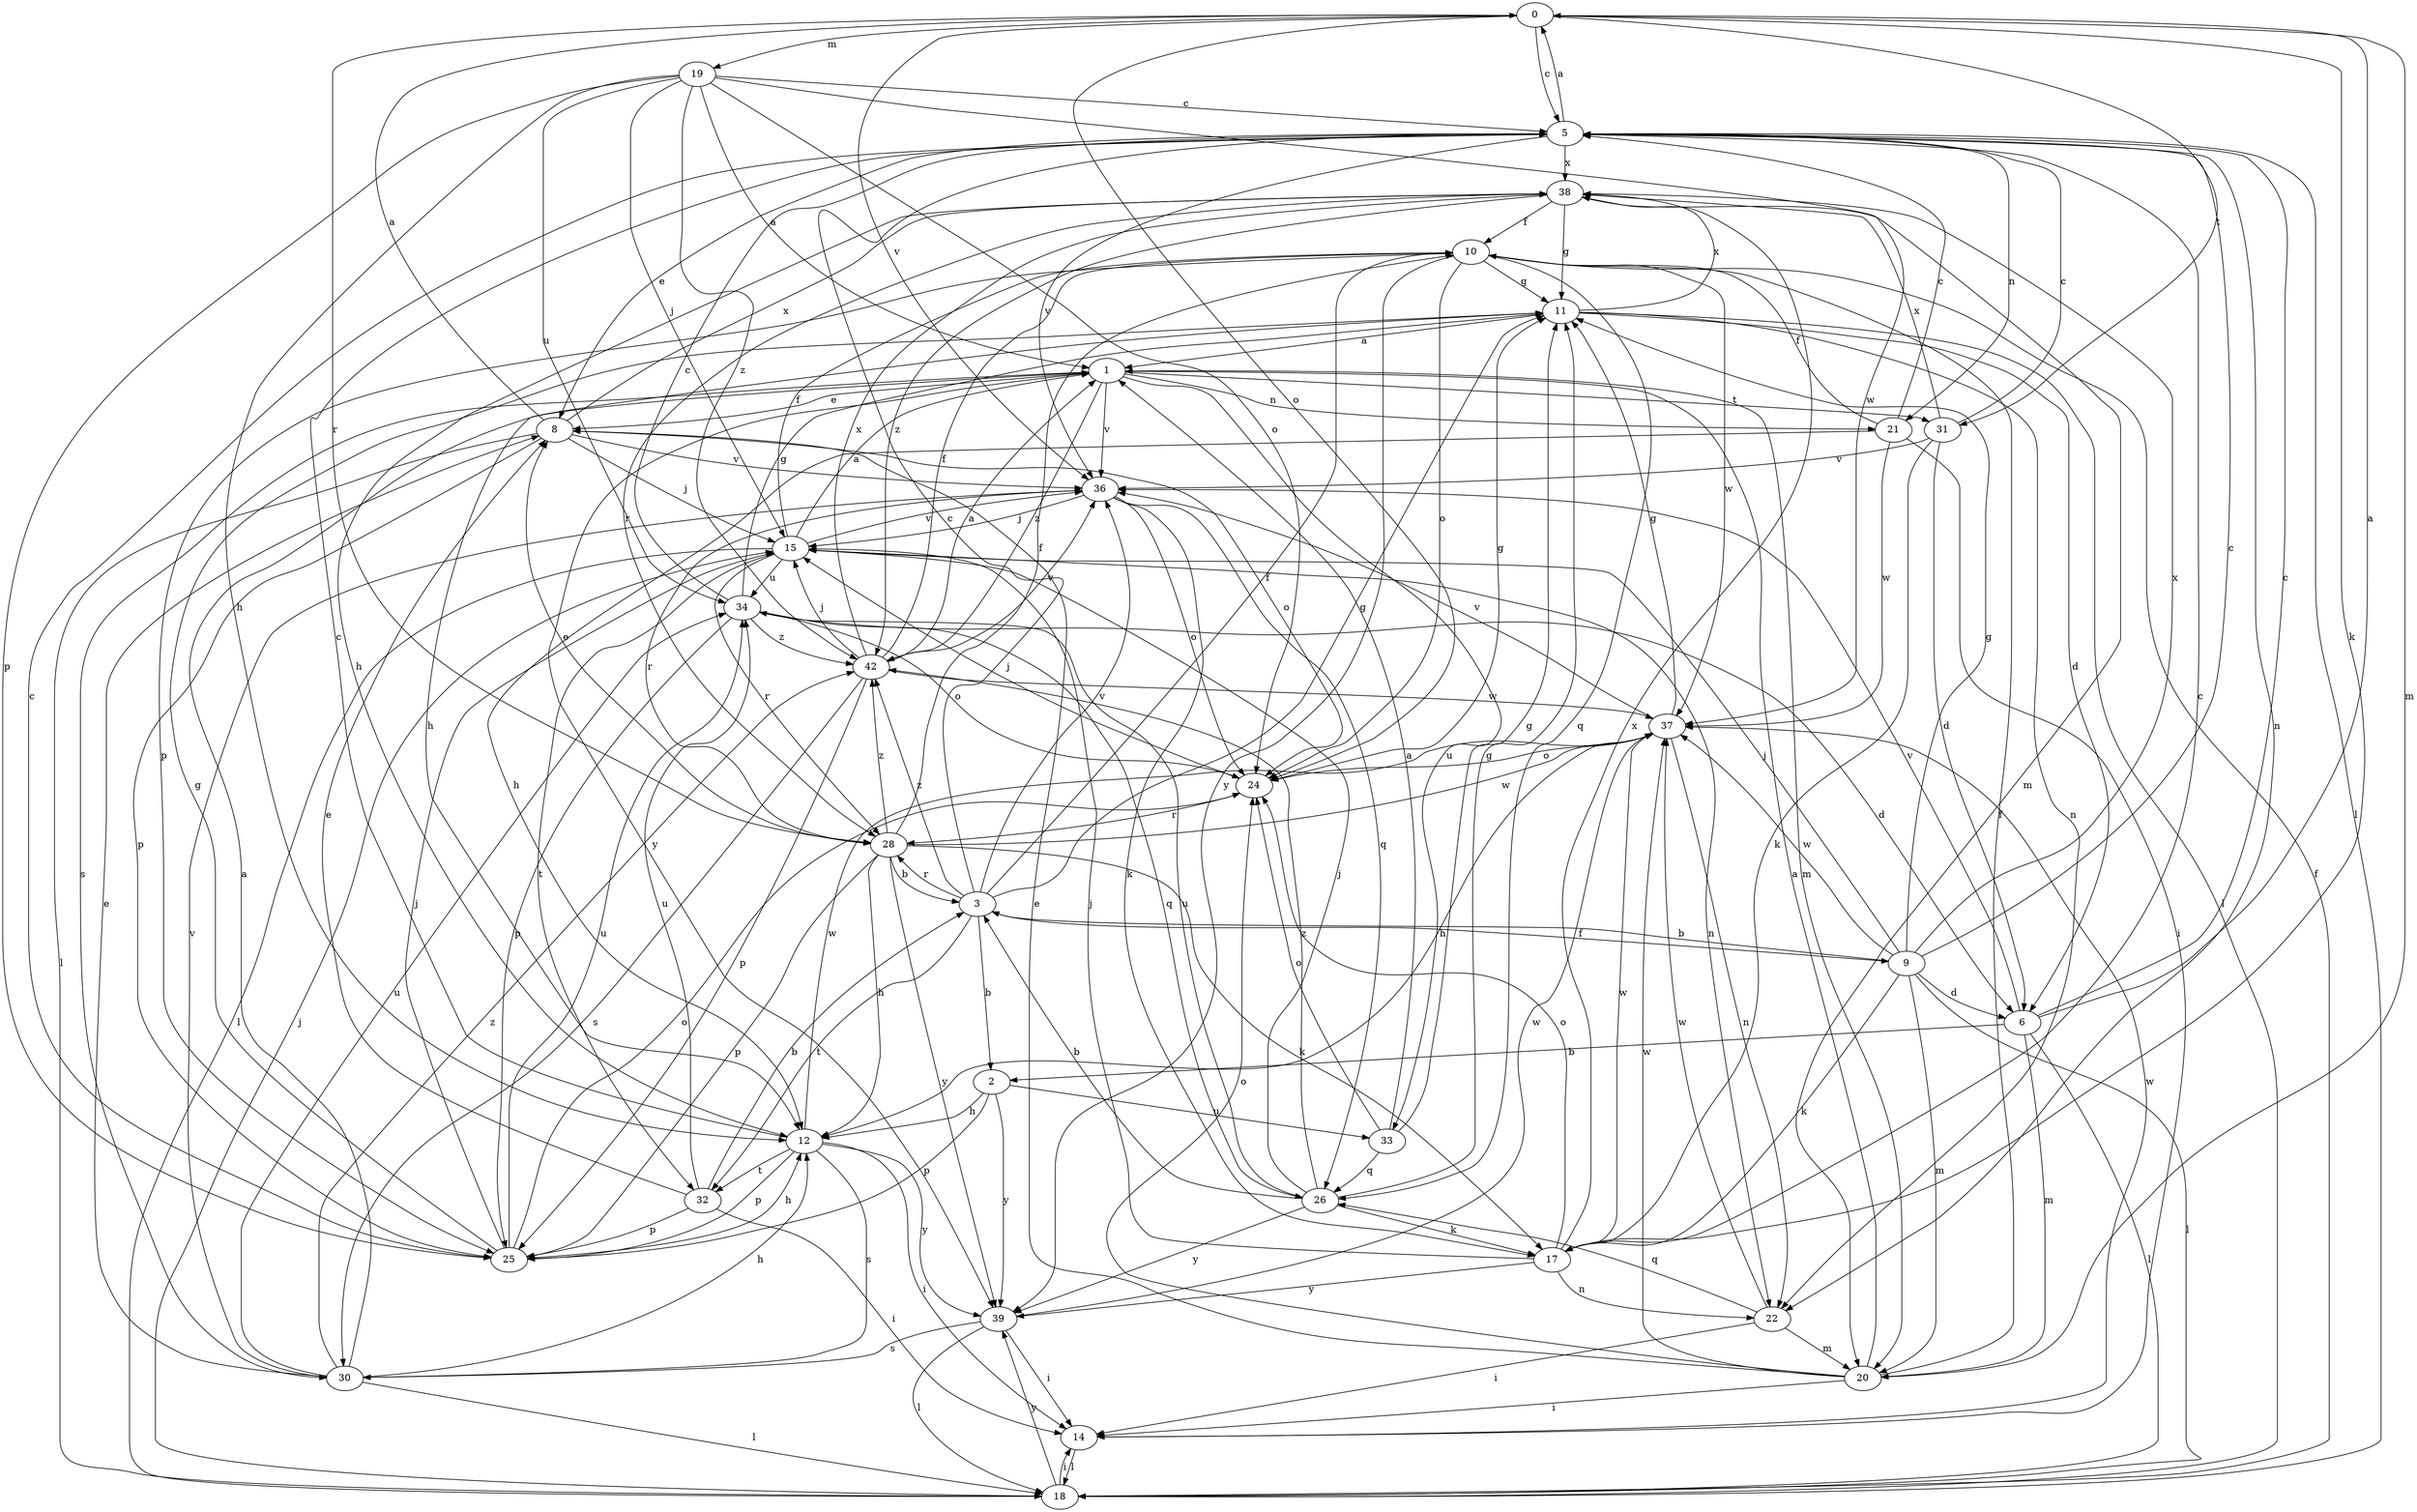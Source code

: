strict digraph  {
0;
1;
2;
3;
5;
6;
8;
9;
10;
11;
12;
14;
15;
17;
18;
19;
20;
21;
22;
24;
25;
26;
28;
30;
31;
32;
33;
34;
36;
37;
38;
39;
42;
0 -> 5  [label=c];
0 -> 17  [label=k];
0 -> 19  [label=m];
0 -> 20  [label=m];
0 -> 24  [label=o];
0 -> 28  [label=r];
0 -> 31  [label=t];
0 -> 36  [label=v];
1 -> 8  [label=e];
1 -> 20  [label=m];
1 -> 21  [label=n];
1 -> 30  [label=s];
1 -> 31  [label=t];
1 -> 33  [label=u];
1 -> 36  [label=v];
1 -> 39  [label=y];
1 -> 42  [label=z];
2 -> 12  [label=h];
2 -> 25  [label=p];
2 -> 33  [label=u];
2 -> 39  [label=y];
3 -> 2  [label=b];
3 -> 5  [label=c];
3 -> 9  [label=f];
3 -> 10  [label=f];
3 -> 11  [label=g];
3 -> 28  [label=r];
3 -> 32  [label=t];
3 -> 36  [label=v];
3 -> 42  [label=z];
5 -> 0  [label=a];
5 -> 8  [label=e];
5 -> 18  [label=l];
5 -> 21  [label=n];
5 -> 22  [label=n];
5 -> 36  [label=v];
5 -> 38  [label=x];
6 -> 0  [label=a];
6 -> 2  [label=b];
6 -> 5  [label=c];
6 -> 18  [label=l];
6 -> 20  [label=m];
6 -> 36  [label=v];
8 -> 0  [label=a];
8 -> 15  [label=j];
8 -> 18  [label=l];
8 -> 24  [label=o];
8 -> 25  [label=p];
8 -> 36  [label=v];
8 -> 38  [label=x];
9 -> 3  [label=b];
9 -> 5  [label=c];
9 -> 6  [label=d];
9 -> 11  [label=g];
9 -> 15  [label=j];
9 -> 17  [label=k];
9 -> 18  [label=l];
9 -> 20  [label=m];
9 -> 37  [label=w];
9 -> 38  [label=x];
10 -> 11  [label=g];
10 -> 24  [label=o];
10 -> 25  [label=p];
10 -> 26  [label=q];
10 -> 37  [label=w];
10 -> 39  [label=y];
11 -> 1  [label=a];
11 -> 6  [label=d];
11 -> 12  [label=h];
11 -> 18  [label=l];
11 -> 22  [label=n];
11 -> 38  [label=x];
12 -> 5  [label=c];
12 -> 14  [label=i];
12 -> 25  [label=p];
12 -> 30  [label=s];
12 -> 32  [label=t];
12 -> 37  [label=w];
12 -> 39  [label=y];
14 -> 18  [label=l];
14 -> 37  [label=w];
15 -> 1  [label=a];
15 -> 10  [label=f];
15 -> 18  [label=l];
15 -> 22  [label=n];
15 -> 28  [label=r];
15 -> 32  [label=t];
15 -> 34  [label=u];
15 -> 36  [label=v];
17 -> 5  [label=c];
17 -> 15  [label=j];
17 -> 22  [label=n];
17 -> 24  [label=o];
17 -> 37  [label=w];
17 -> 38  [label=x];
17 -> 39  [label=y];
18 -> 10  [label=f];
18 -> 14  [label=i];
18 -> 15  [label=j];
18 -> 39  [label=y];
19 -> 1  [label=a];
19 -> 5  [label=c];
19 -> 12  [label=h];
19 -> 15  [label=j];
19 -> 24  [label=o];
19 -> 25  [label=p];
19 -> 34  [label=u];
19 -> 37  [label=w];
19 -> 42  [label=z];
20 -> 1  [label=a];
20 -> 8  [label=e];
20 -> 10  [label=f];
20 -> 14  [label=i];
20 -> 24  [label=o];
20 -> 37  [label=w];
21 -> 5  [label=c];
21 -> 10  [label=f];
21 -> 12  [label=h];
21 -> 14  [label=i];
21 -> 37  [label=w];
22 -> 14  [label=i];
22 -> 20  [label=m];
22 -> 26  [label=q];
22 -> 37  [label=w];
24 -> 11  [label=g];
24 -> 15  [label=j];
24 -> 28  [label=r];
25 -> 5  [label=c];
25 -> 11  [label=g];
25 -> 12  [label=h];
25 -> 15  [label=j];
25 -> 24  [label=o];
25 -> 34  [label=u];
26 -> 3  [label=b];
26 -> 11  [label=g];
26 -> 15  [label=j];
26 -> 17  [label=k];
26 -> 34  [label=u];
26 -> 39  [label=y];
26 -> 42  [label=z];
28 -> 3  [label=b];
28 -> 8  [label=e];
28 -> 10  [label=f];
28 -> 12  [label=h];
28 -> 17  [label=k];
28 -> 25  [label=p];
28 -> 37  [label=w];
28 -> 39  [label=y];
28 -> 42  [label=z];
30 -> 1  [label=a];
30 -> 8  [label=e];
30 -> 12  [label=h];
30 -> 18  [label=l];
30 -> 34  [label=u];
30 -> 36  [label=v];
30 -> 42  [label=z];
31 -> 5  [label=c];
31 -> 6  [label=d];
31 -> 17  [label=k];
31 -> 36  [label=v];
31 -> 38  [label=x];
32 -> 3  [label=b];
32 -> 8  [label=e];
32 -> 14  [label=i];
32 -> 25  [label=p];
32 -> 34  [label=u];
33 -> 1  [label=a];
33 -> 11  [label=g];
33 -> 24  [label=o];
33 -> 26  [label=q];
34 -> 5  [label=c];
34 -> 6  [label=d];
34 -> 11  [label=g];
34 -> 24  [label=o];
34 -> 25  [label=p];
34 -> 26  [label=q];
34 -> 42  [label=z];
36 -> 15  [label=j];
36 -> 17  [label=k];
36 -> 24  [label=o];
36 -> 26  [label=q];
36 -> 28  [label=r];
37 -> 11  [label=g];
37 -> 12  [label=h];
37 -> 22  [label=n];
37 -> 24  [label=o];
37 -> 36  [label=v];
38 -> 10  [label=f];
38 -> 11  [label=g];
38 -> 12  [label=h];
38 -> 20  [label=m];
38 -> 28  [label=r];
38 -> 42  [label=z];
39 -> 14  [label=i];
39 -> 18  [label=l];
39 -> 30  [label=s];
39 -> 37  [label=w];
42 -> 1  [label=a];
42 -> 10  [label=f];
42 -> 15  [label=j];
42 -> 25  [label=p];
42 -> 30  [label=s];
42 -> 36  [label=v];
42 -> 37  [label=w];
42 -> 38  [label=x];
}
